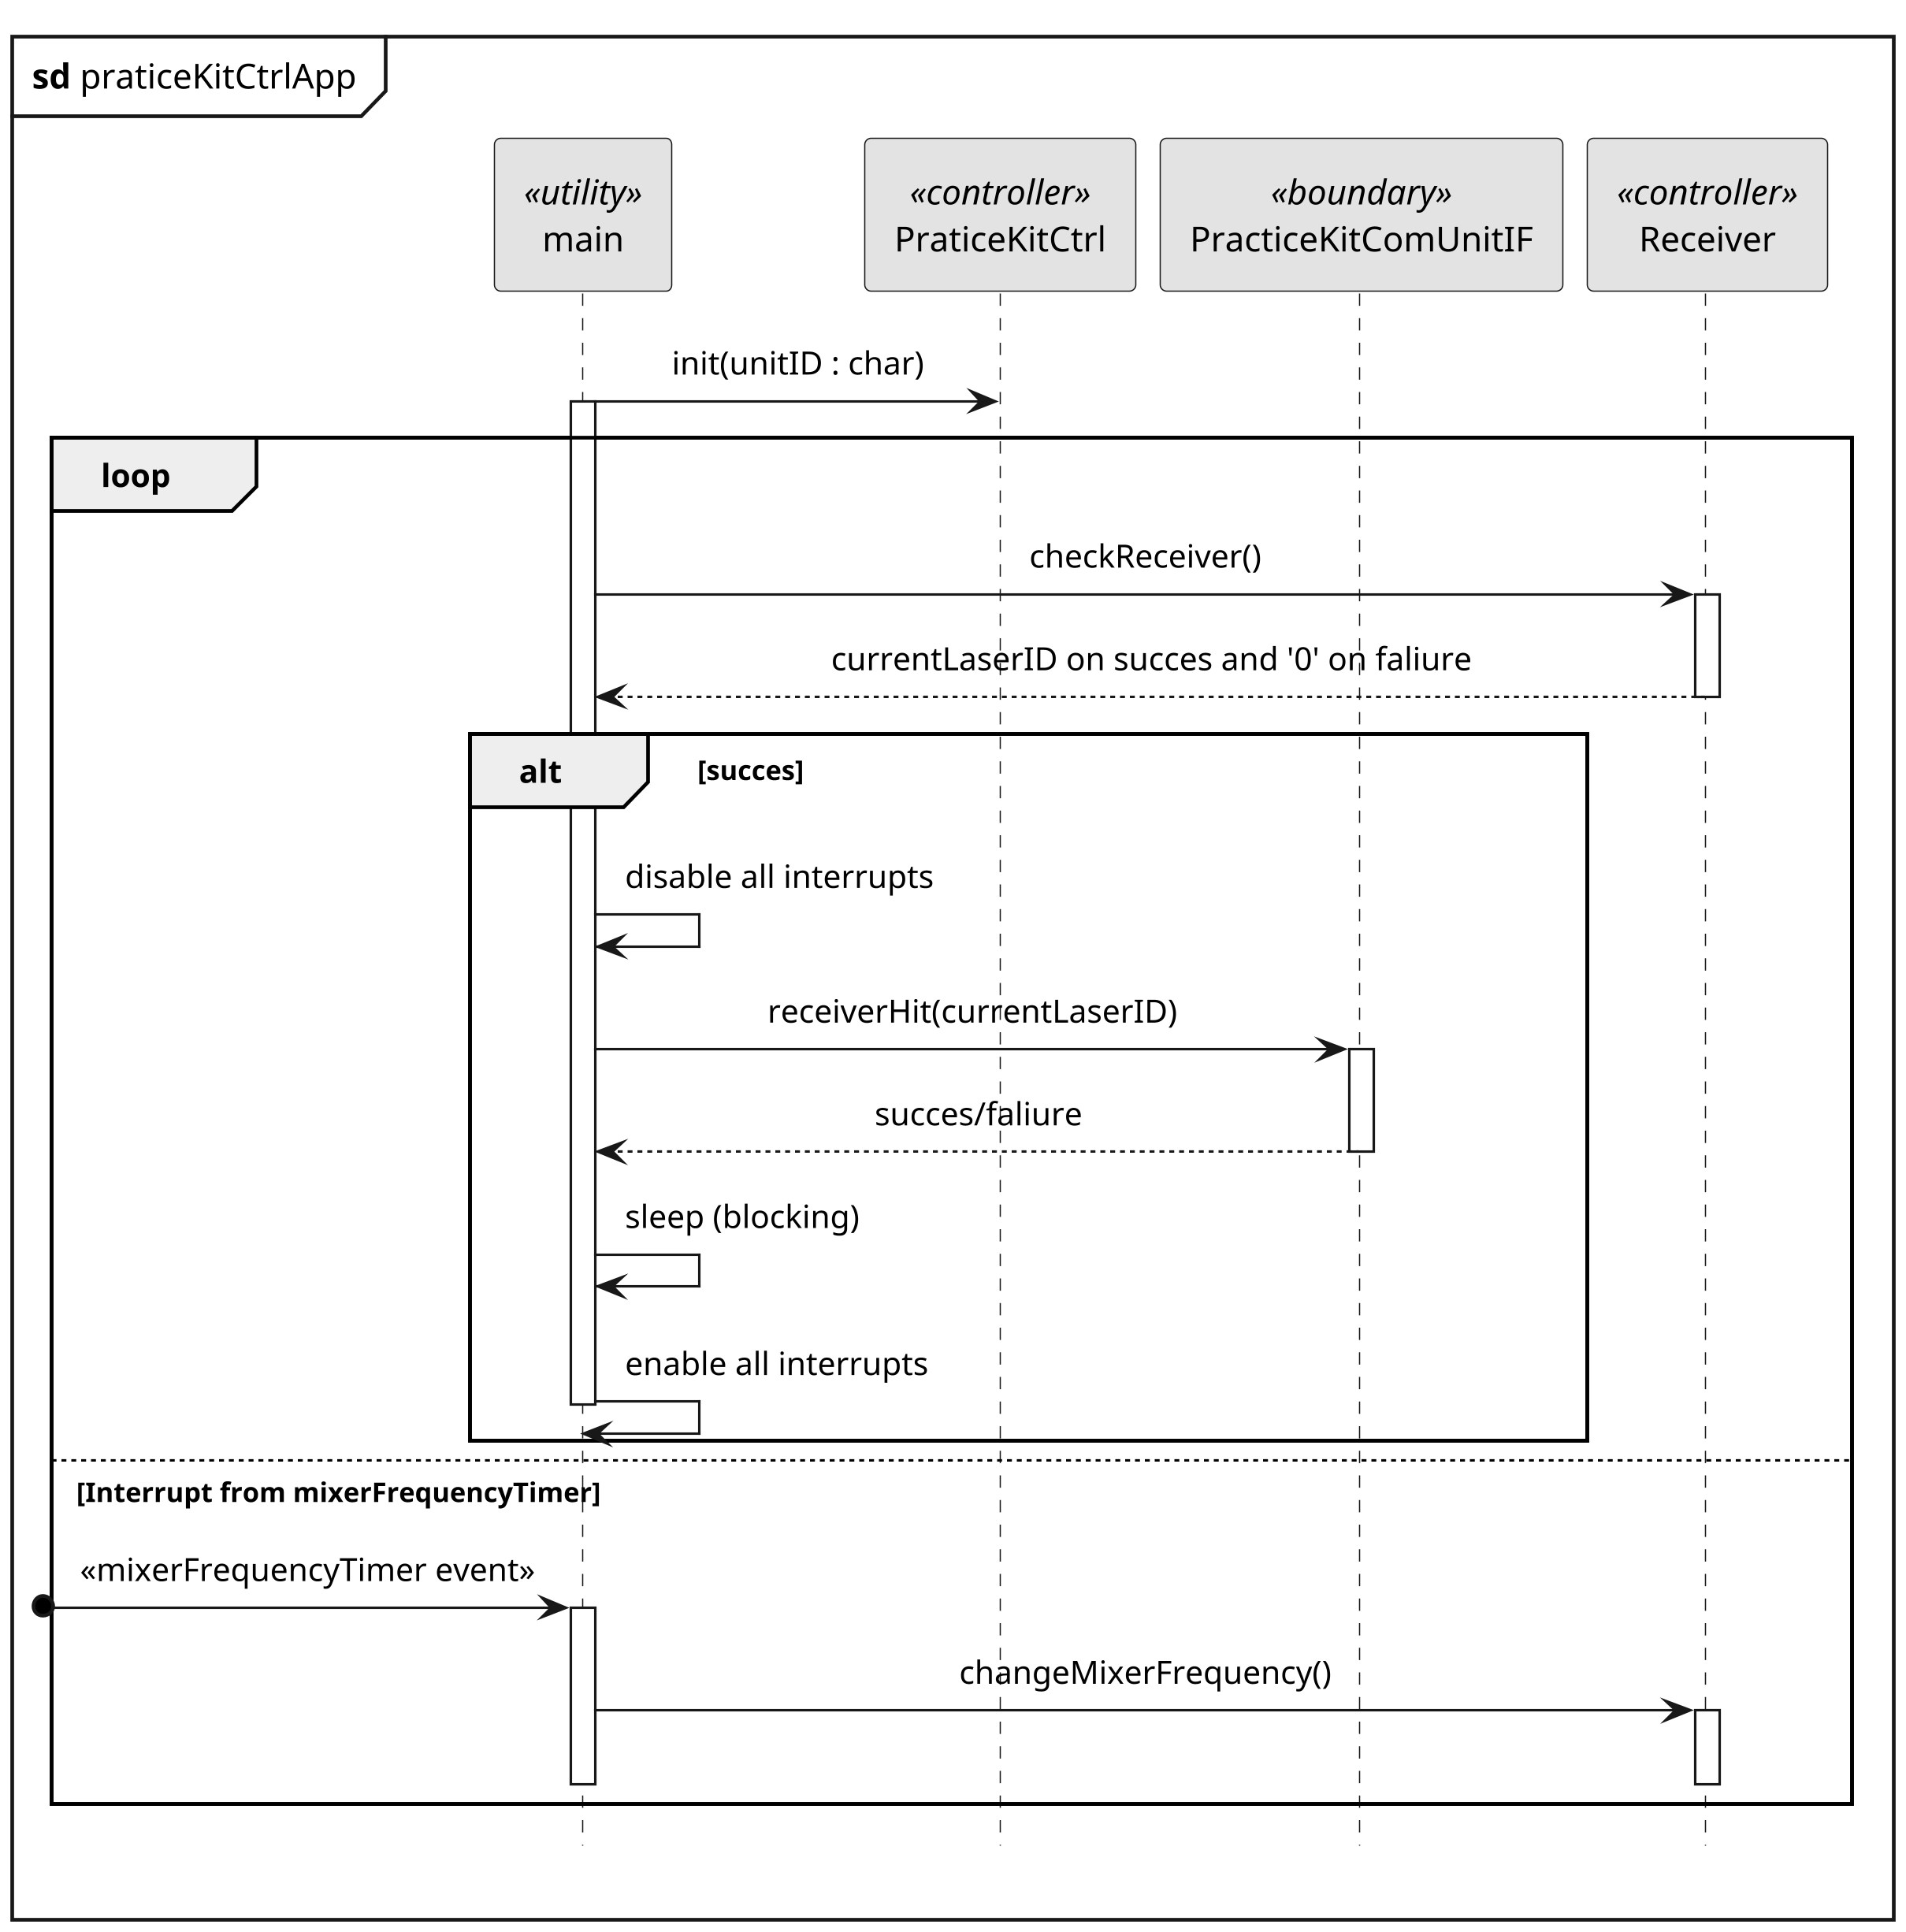 @startuml practiceKitCtrlApp_sd

hide footbox

skinparam {
    monochrome true
    dpi 300
    padding 5
    sequenceMessageAlign center
    packageStyle frame
    shadowing false
    'backgroundColor transparent
}

mainframe **sd** praticeKitCtrlApp

participant main <<utility>>
participant PraticeKitCtrl <<controller>>
participant PracticeKitComUnitIF <<boundary>>
participant Receiver <<controller>>

main -> PraticeKitCtrl: init(unitID : char)

loop
    activate main
    main -> Receiver++: checkReceiver()
    return currentLaserID on succes and '0' on faliure

    alt succes
        main -> main: disable all interrupts
        main -> PracticeKitComUnitIF++: receiverHit(currentLaserID)
        return succes/faliure
        main -> main: sleep (blocking)
        main -> main: enable all interrupts
        deactivate main
    end

    else Interrupt from mixerFrequencyTimer
    [o-> main: <<mixerFrequencyTimer event>>
    activate main
    main -> Receiver++: changeMixerFrequency()
    deactivate main
    deactivate Receiver
end


@enduml